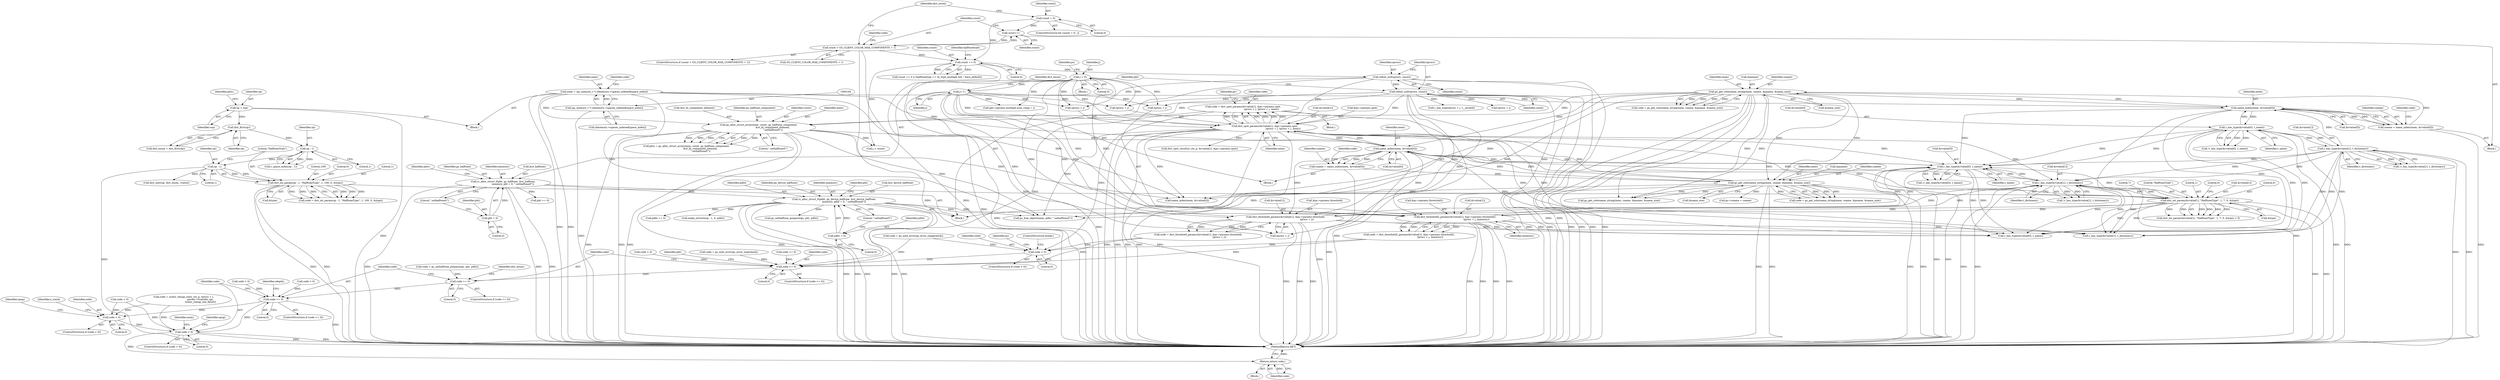 digraph "1_ghostscript_f5c7555c30393e64ec1f5ab0dfae5b55b3b3fc78@integer" {
"1000531" [label="(Call,code = dict_spot_params(&rvalue[1], &pc->params.spot,\n                                                sprocs + j, tprocs + j, mem))"];
"1000533" [label="(Call,dict_spot_params(&rvalue[1], &pc->params.spot,\n                                                sprocs + j, tprocs + j, mem))"];
"1000455" [label="(Call,name_index(mem, &rvalue[0]))"];
"1000277" [label="(Call,gs_get_colorname_string(mem, cname, &pname, &name_size))"];
"1000269" [label="(Call,name_index(mem, &rvalue[0]))"];
"1000191" [label="(Call,mem = (gs_memory_t *) idmemory->spaces_indexed[space_index])"];
"1000193" [label="(Call,(gs_memory_t *) idmemory->spaces_indexed[space_index])"];
"1000251" [label="(Call,r_has_type(&rvalue[0], t_name))"];
"1000260" [label="(Call,r_has_type(&rvalue[1], t_dictionary))"];
"1000267" [label="(Call,cname = name_index(mem, &rvalue[0]))"];
"1000463" [label="(Call,gs_get_colorname_string(mem, cname, &pname, &name_size))"];
"1000453" [label="(Call,cname = name_index(mem, &rvalue[0]))"];
"1000368" [label="(Call,gs_alloc_struct_array(mem, count, gs_halftone_component,\n                                     &st_ht_component_element,\n                                     \".sethalftone5\"))"];
"1000353" [label="(Call,refset_null(tprocs, count))"];
"1000350" [label="(Call,refset_null(sprocs, count))"];
"1000330" [label="(Call,count == 0)"];
"1000234" [label="(Call,count = 0)"];
"1000317" [label="(Call,count > GS_CLIENT_COLOR_MAX_COMPONENTS + 1)"];
"1000314" [label="(Call,count++)"];
"1000437" [label="(Call,r_has_type(&rvalue[0], t_name))"];
"1000446" [label="(Call,r_has_type(&rvalue[1], t_dictionary))"];
"1000594" [label="(Call,dict_threshold2_params(&rvalue[1], &pc->params.threshold2,\n                                                        tprocs + j, imemory))"];
"1000503" [label="(Call,dict_int_param(&rvalue[1], \"HalftoneType\", 1, 7, 0, &type))"];
"1000202" [label="(Call,dict_int_param(op - 1, \"HalftoneType\", 1, 100, 0, &type))"];
"1000203" [label="(Call,op - 1)"];
"1000188" [label="(Call,op - 1)"];
"1000168" [label="(Call,dict_first(op))"];
"1000129" [label="(Call,op = osp)"];
"1000622" [label="(Call,j++)"];
"1000416" [label="(Call,j = 0)"];
"1000375" [label="(Call,rc_alloc_struct_0(pdht, gx_device_halftone, &st_device_halftone,\n                          imemory, pdht = 0, \".sethalftone5\"))"];
"1000381" [label="(Call,pdht = 0)"];
"1000356" [label="(Call,rc_alloc_struct_0(pht, gs_halftone, &st_halftone,\n                          imemory, pht = 0, \".sethalftone5\"))"];
"1000362" [label="(Call,pht = 0)"];
"1000571" [label="(Call,dict_threshold_params(&rvalue[1], &pc->params.threshold,\n                                                        tprocs + j))"];
"1000616" [label="(Call,code < 0)"];
"1000625" [label="(Call,code >= 0)"];
"1000668" [label="(Call,code >= 0)"];
"1000773" [label="(Call,code >= 0)"];
"1000965" [label="(Call,code < 0)"];
"1000995" [label="(Call,code < 0)"];
"1001011" [label="(Return,return code;)"];
"1000365" [label="(Literal,\".sethalftone5\")"];
"1000189" [label="(Identifier,op)"];
"1000265" [label="(Identifier,t_dictionary)"];
"1000382" [label="(Identifier,pdht)"];
"1000667" [label="(ControlStructure,if (code >= 0))"];
"1000453" [label="(Call,cname = name_index(mem, &rvalue[0]))"];
"1000753" [label="(Call,dict_spot_results(i_ctx_p, &rvalue[1], &pc->params.spot))"];
"1000834" [label="(Call,j < count)"];
"1000509" [label="(Literal,1)"];
"1000464" [label="(Identifier,mem)"];
"1000235" [label="(Identifier,count)"];
"1000547" [label="(Call,tprocs + j)"];
"1000533" [label="(Call,dict_spot_params(&rvalue[1], &pc->params.spot,\n                                                sprocs + j, tprocs + j, mem))"];
"1000371" [label="(Identifier,gs_halftone_component)"];
"1000595" [label="(Call,&rvalue[1])"];
"1000375" [label="(Call,rc_alloc_struct_0(pdht, gx_device_halftone, &st_device_halftone,\n                          imemory, pdht = 0, \".sethalftone5\"))"];
"1000661" [label="(Call,code = gs_sethalftone_prepare(igs, pht, pdht))"];
"1000127" [label="(Block,)"];
"1000451" [label="(Identifier,t_dictionary)"];
"1000622" [label="(Call,j++)"];
"1000207" [label="(Literal,1)"];
"1000362" [label="(Call,pht = 0)"];
"1000363" [label="(Identifier,pht)"];
"1000514" [label="(Literal,0)"];
"1000191" [label="(Call,mem = (gs_memory_t *) idmemory->spaces_indexed[space_index])"];
"1000582" [label="(Call,tprocs + j)"];
"1000376" [label="(Identifier,pdht)"];
"1000994" [label="(ControlStructure,if (code < 0))"];
"1000694" [label="(Call,r_has_type(&rvalue[0], t_name))"];
"1000487" [label="(Call,pc->cname = cname)"];
"1000187" [label="(Call,r_space_index(op - 1))"];
"1000131" [label="(Identifier,osp)"];
"1000383" [label="(Literal,0)"];
"1000377" [label="(Identifier,gx_device_halftone)"];
"1000352" [label="(Identifier,count)"];
"1000532" [label="(Identifier,code)"];
"1000594" [label="(Call,dict_threshold2_params(&rvalue[1], &pc->params.threshold2,\n                                                        tprocs + j, imemory))"];
"1000415" [label="(Block,)"];
"1000271" [label="(Call,&rvalue[0])"];
"1000330" [label="(Call,count == 0)"];
"1000436" [label="(Call,!r_has_type(&rvalue[0], t_name))"];
"1000608" [label="(Identifier,imemory)"];
"1000712" [label="(Call,name_index(mem, &rvalue[0]))"];
"1000314" [label="(Call,count++)"];
"1000703" [label="(Call,r_has_type(&rvalue[1], t_dictionary))"];
"1000188" [label="(Call,op - 1)"];
"1000615" [label="(ControlStructure,if (code < 0))"];
"1000361" [label="(Identifier,imemory)"];
"1000206" [label="(Literal,\"HalftoneType\")"];
"1000625" [label="(Call,code >= 0)"];
"1000466" [label="(Call,&pname)"];
"1000418" [label="(Literal,0)"];
"1000437" [label="(Call,r_has_type(&rvalue[0], t_name))"];
"1000277" [label="(Call,gs_get_colorname_string(mem, cname, &pname, &name_size))"];
"1000605" [label="(Call,tprocs + j)"];
"1000502" [label="(Call,dict_int_param(&rvalue[1], \"HalftoneType\", 1, 7, 0, &type) < 0)"];
"1000504" [label="(Call,&rvalue[1])"];
"1000455" [label="(Call,name_index(mem, &rvalue[0]))"];
"1000965" [label="(Call,code < 0)"];
"1000454" [label="(Identifier,cname)"];
"1000204" [label="(Identifier,op)"];
"1000359" [label="(Call,&st_halftone)"];
"1000461" [label="(Call,code = gs_get_colorname_string(mem, cname, &pname, &name_size))"];
"1000356" [label="(Call,rc_alloc_struct_0(pht, gs_halftone, &st_halftone,\n                          imemory, pht = 0, \".sethalftone5\"))"];
"1000995" [label="(Call,code < 0)"];
"1000275" [label="(Call,code = gs_get_colorname_string(mem, cname, &pname, &name_size))"];
"1000569" [label="(Call,code = dict_threshold_params(&rvalue[1], &pc->params.threshold,\n                                                        tprocs + j))"];
"1000354" [label="(Identifier,tprocs)"];
"1000205" [label="(Literal,1)"];
"1000256" [label="(Identifier,t_name)"];
"1000236" [label="(Literal,0)"];
"1000996" [label="(Identifier,code)"];
"1000319" [label="(Call,GS_CLIENT_COLOR_MAX_COMPONENTS + 1)"];
"1000766" [label="(Call,code < 0)"];
"1000422" [label="(Block,)"];
"1000774" [label="(Identifier,code)"];
"1000531" [label="(Call,code = dict_spot_params(&rvalue[1], &pc->params.spot,\n                                                sprocs + j, tprocs + j, mem))"];
"1000623" [label="(Identifier,j)"];
"1000370" [label="(Identifier,count)"];
"1001000" [label="(Identifier,mem)"];
"1000200" [label="(Call,code = dict_int_param(op - 1, \"HalftoneType\", 1, 100, 0, &type))"];
"1000366" [label="(Call,phtc = gs_alloc_struct_array(mem, count, gs_halftone_component,\n                                     &st_ht_component_element,\n                                     \".sethalftone5\"))"];
"1000550" [label="(Identifier,mem)"];
"1000998" [label="(Block,)"];
"1000259" [label="(Call,!r_has_type(&rvalue[1], t_dictionary))"];
"1001011" [label="(Return,return code;)"];
"1000353" [label="(Call,refset_null(tprocs, count))"];
"1000618" [label="(Literal,0)"];
"1000964" [label="(ControlStructure,if (code < 0))"];
"1000617" [label="(Identifier,code)"];
"1000280" [label="(Call,&pname)"];
"1000772" [label="(ControlStructure,if (code >= 0))"];
"1000201" [label="(Identifier,code)"];
"1000669" [label="(Identifier,code)"];
"1000234" [label="(Call,count = 0)"];
"1000209" [label="(Literal,0)"];
"1000351" [label="(Identifier,sprocs)"];
"1000357" [label="(Identifier,pht)"];
"1000329" [label="(Call,count == 0 || (halftonetype == ht_type_multiple && ! have_default))"];
"1000169" [label="(Identifier,op)"];
"1000992" [label="(Identifier,npop)"];
"1000947" [label="(Call,code = zcolor_remap_one(i_ctx_p, tprocs + j,\n                                            porder->transfer, igs,\n                                            zcolor_remap_one_finish))"];
"1000438" [label="(Call,&rvalue[0])"];
"1000446" [label="(Call,r_has_type(&rvalue[1], t_dictionary))"];
"1000417" [label="(Identifier,j)"];
"1000324" [label="(Identifier,code)"];
"1000268" [label="(Identifier,cname)"];
"1000130" [label="(Identifier,op)"];
"1000571" [label="(Call,dict_threshold_params(&rvalue[1], &pc->params.threshold,\n                                                        tprocs + j))"];
"1000967" [label="(Literal,0)"];
"1001024" [label="(MethodReturn,RET)"];
"1000463" [label="(Call,gs_get_colorname_string(mem, cname, &pname, &name_size))"];
"1000368" [label="(Call,gs_alloc_struct_array(mem, count, gs_halftone_component,\n                                     &st_ht_component_element,\n                                     \".sethalftone5\"))"];
"1000279" [label="(Identifier,cname)"];
"1000355" [label="(Identifier,count)"];
"1000663" [label="(Call,gs_sethalftone_prepare(igs, pht, pdht))"];
"1000332" [label="(Literal,0)"];
"1000315" [label="(Identifier,count)"];
"1000237" [label="(Block,)"];
"1000616" [label="(Call,code < 0)"];
"1000166" [label="(Call,dict_enum = dict_first(op))"];
"1000599" [label="(Call,&pc->params.threshold2)"];
"1000631" [label="(Identifier,pht)"];
"1000270" [label="(Identifier,mem)"];
"1000380" [label="(Identifier,imemory)"];
"1001012" [label="(Identifier,code)"];
"1000966" [label="(Identifier,code)"];
"1000193" [label="(Call,(gs_memory_t *) idmemory->spaces_indexed[space_index])"];
"1000276" [label="(Identifier,code)"];
"1000511" [label="(Literal,0)"];
"1000387" [label="(Call,pht == 0)"];
"1000129" [label="(Call,op = osp)"];
"1000190" [label="(Literal,1)"];
"1000516" [label="(Call,code = gs_note_error(gs_error_typecheck))"];
"1000208" [label="(Literal,100)"];
"1000457" [label="(Call,&rvalue[0])"];
"1000627" [label="(Literal,0)"];
"1000406" [label="(Call,code >= 0)"];
"1000779" [label="(Identifier,odepth)"];
"1000241" [label="(Identifier,dict_enum)"];
"1000510" [label="(Literal,7)"];
"1000997" [label="(Literal,0)"];
"1000626" [label="(Identifier,code)"];
"1000335" [label="(Identifier,halftonetype)"];
"1000192" [label="(Identifier,mem)"];
"1000195" [label="(Call,idmemory->spaces_indexed[space_index])"];
"1000210" [label="(Call,&type)"];
"1000670" [label="(Literal,0)"];
"1000317" [label="(Call,count > GS_CLIENT_COLOR_MAX_COMPONENTS + 1)"];
"1000442" [label="(Identifier,t_name)"];
"1000673" [label="(Identifier,dict_enum)"];
"1000364" [label="(Literal,0)"];
"1000576" [label="(Call,&pc->params.threshold)"];
"1000203" [label="(Call,op - 1)"];
"1000252" [label="(Call,&rvalue[0])"];
"1000233" [label="(ControlStructure,for (count = 0; ;))"];
"1000462" [label="(Identifier,code)"];
"1000720" [label="(Call,gs_get_colorname_string(mem, cname, &pname, &name_size))"];
"1000316" [label="(ControlStructure,if (count > GS_CLIENT_COLOR_MAX_COMPONENTS + 1))"];
"1000202" [label="(Call,dict_int_param(op - 1, \"HalftoneType\", 1, 100, 0, &type))"];
"1000624" [label="(ControlStructure,if (code >= 0))"];
"1000468" [label="(Call,&name_size)"];
"1000643" [label="(Call,pht->params.multiple.num_comp = j)"];
"1000619" [label="(ControlStructure,break;)"];
"1000937" [label="(Call,r_has_type(tprocs + j, t__invalid))"];
"1000420" [label="(Identifier,pc)"];
"1000503" [label="(Call,dict_int_param(&rvalue[1], \"HalftoneType\", 1, 7, 0, &type))"];
"1000773" [label="(Call,code >= 0)"];
"1000556" [label="(Identifier,pc)"];
"1000456" [label="(Identifier,mem)"];
"1000471" [label="(Call,code < 0)"];
"1000930" [label="(Call,code < 0)"];
"1000394" [label="(Call,pdht == 0)"];
"1000267" [label="(Call,cname = name_index(mem, &rvalue[0]))"];
"1000465" [label="(Identifier,cname)"];
"1000775" [label="(Literal,0)"];
"1000278" [label="(Identifier,mem)"];
"1000347" [label="(Block,)"];
"1000242" [label="(Call,dict_next(op, dict_enum, rvalue))"];
"1000251" [label="(Call,r_has_type(&rvalue[0], t_name))"];
"1000447" [label="(Call,&rvalue[1])"];
"1000525" [label="(Call,code = gs_note_error(gs_error_rangecheck))"];
"1000369" [label="(Identifier,mem)"];
"1000938" [label="(Call,tprocs + j)"];
"1000512" [label="(Call,&type)"];
"1000534" [label="(Call,&rvalue[1])"];
"1000999" [label="(Call,gs_free_object(mem, pdht, \".sethalftone5\"))"];
"1000135" [label="(Identifier,phtc)"];
"1000668" [label="(Call,code >= 0)"];
"1000260" [label="(Call,r_has_type(&rvalue[1], t_dictionary))"];
"1000427" [label="(Identifier,dict_enum)"];
"1000821" [label="(Call,make_istruct(esp - 1, 0, pdht))"];
"1000168" [label="(Call,dict_first(op))"];
"1000388" [label="(Identifier,pht)"];
"1000318" [label="(Identifier,count)"];
"1000621" [label="(Identifier,pc)"];
"1000728" [label="(Call,code < 0)"];
"1000269" [label="(Call,name_index(mem, &rvalue[0]))"];
"1000367" [label="(Identifier,phtc)"];
"1000282" [label="(Call,&name_size)"];
"1000350" [label="(Call,refset_null(sprocs, count))"];
"1000544" [label="(Call,sprocs + j)"];
"1000592" [label="(Call,code = dict_threshold2_params(&rvalue[1], &pc->params.threshold2,\n                                                        tprocs + j, imemory))"];
"1000378" [label="(Call,&st_device_halftone)"];
"1000358" [label="(Identifier,gs_halftone)"];
"1000372" [label="(Call,&st_ht_component_element)"];
"1000538" [label="(Call,&pc->params.spot)"];
"1000445" [label="(Call,!r_has_type(&rvalue[1], t_dictionary))"];
"1000261" [label="(Call,&rvalue[1])"];
"1000381" [label="(Call,pdht = 0)"];
"1000384" [label="(Literal,\".sethalftone5\")"];
"1000250" [label="(Call,!r_has_type(&rvalue[0], t_name))"];
"1000523" [label="(Block,)"];
"1000508" [label="(Literal,\"HalftoneType\")"];
"1000331" [label="(Identifier,count)"];
"1000572" [label="(Call,&rvalue[1])"];
"1000416" [label="(Call,j = 0)"];
"1001014" [label="(Identifier,npop)"];
"1000971" [label="(Identifier,o_stack)"];
"1000374" [label="(Literal,\".sethalftone5\")"];
"1000531" -> "1000523"  [label="AST: "];
"1000531" -> "1000533"  [label="CFG: "];
"1000532" -> "1000531"  [label="AST: "];
"1000533" -> "1000531"  [label="AST: "];
"1000556" -> "1000531"  [label="CFG: "];
"1000531" -> "1001024"  [label="DDG: "];
"1000533" -> "1000531"  [label="DDG: "];
"1000533" -> "1000531"  [label="DDG: "];
"1000533" -> "1000531"  [label="DDG: "];
"1000533" -> "1000531"  [label="DDG: "];
"1000533" -> "1000531"  [label="DDG: "];
"1000531" -> "1000616"  [label="DDG: "];
"1000531" -> "1000625"  [label="DDG: "];
"1000533" -> "1000550"  [label="CFG: "];
"1000534" -> "1000533"  [label="AST: "];
"1000538" -> "1000533"  [label="AST: "];
"1000544" -> "1000533"  [label="AST: "];
"1000547" -> "1000533"  [label="AST: "];
"1000550" -> "1000533"  [label="AST: "];
"1000533" -> "1001024"  [label="DDG: "];
"1000533" -> "1001024"  [label="DDG: "];
"1000533" -> "1001024"  [label="DDG: "];
"1000533" -> "1001024"  [label="DDG: "];
"1000533" -> "1001024"  [label="DDG: "];
"1000533" -> "1000437"  [label="DDG: "];
"1000533" -> "1000446"  [label="DDG: "];
"1000533" -> "1000455"  [label="DDG: "];
"1000455" -> "1000533"  [label="DDG: "];
"1000503" -> "1000533"  [label="DDG: "];
"1000350" -> "1000533"  [label="DDG: "];
"1000622" -> "1000533"  [label="DDG: "];
"1000416" -> "1000533"  [label="DDG: "];
"1000353" -> "1000533"  [label="DDG: "];
"1000463" -> "1000533"  [label="DDG: "];
"1000533" -> "1000694"  [label="DDG: "];
"1000533" -> "1000703"  [label="DDG: "];
"1000533" -> "1000712"  [label="DDG: "];
"1000533" -> "1000753"  [label="DDG: "];
"1000533" -> "1000999"  [label="DDG: "];
"1000455" -> "1000453"  [label="AST: "];
"1000455" -> "1000457"  [label="CFG: "];
"1000456" -> "1000455"  [label="AST: "];
"1000457" -> "1000455"  [label="AST: "];
"1000453" -> "1000455"  [label="CFG: "];
"1000455" -> "1001024"  [label="DDG: "];
"1000455" -> "1000437"  [label="DDG: "];
"1000455" -> "1000453"  [label="DDG: "];
"1000455" -> "1000453"  [label="DDG: "];
"1000277" -> "1000455"  [label="DDG: "];
"1000463" -> "1000455"  [label="DDG: "];
"1000191" -> "1000455"  [label="DDG: "];
"1000368" -> "1000455"  [label="DDG: "];
"1000437" -> "1000455"  [label="DDG: "];
"1000446" -> "1000455"  [label="DDG: "];
"1000455" -> "1000463"  [label="DDG: "];
"1000455" -> "1000503"  [label="DDG: "];
"1000455" -> "1000571"  [label="DDG: "];
"1000455" -> "1000594"  [label="DDG: "];
"1000455" -> "1000694"  [label="DDG: "];
"1000277" -> "1000275"  [label="AST: "];
"1000277" -> "1000282"  [label="CFG: "];
"1000278" -> "1000277"  [label="AST: "];
"1000279" -> "1000277"  [label="AST: "];
"1000280" -> "1000277"  [label="AST: "];
"1000282" -> "1000277"  [label="AST: "];
"1000275" -> "1000277"  [label="CFG: "];
"1000277" -> "1001024"  [label="DDG: "];
"1000277" -> "1001024"  [label="DDG: "];
"1000277" -> "1001024"  [label="DDG: "];
"1000277" -> "1001024"  [label="DDG: "];
"1000277" -> "1000269"  [label="DDG: "];
"1000277" -> "1000275"  [label="DDG: "];
"1000277" -> "1000275"  [label="DDG: "];
"1000277" -> "1000275"  [label="DDG: "];
"1000277" -> "1000275"  [label="DDG: "];
"1000269" -> "1000277"  [label="DDG: "];
"1000267" -> "1000277"  [label="DDG: "];
"1000277" -> "1000368"  [label="DDG: "];
"1000277" -> "1000463"  [label="DDG: "];
"1000277" -> "1000463"  [label="DDG: "];
"1000277" -> "1000712"  [label="DDG: "];
"1000277" -> "1000720"  [label="DDG: "];
"1000277" -> "1000720"  [label="DDG: "];
"1000277" -> "1000999"  [label="DDG: "];
"1000269" -> "1000267"  [label="AST: "];
"1000269" -> "1000271"  [label="CFG: "];
"1000270" -> "1000269"  [label="AST: "];
"1000271" -> "1000269"  [label="AST: "];
"1000267" -> "1000269"  [label="CFG: "];
"1000269" -> "1001024"  [label="DDG: "];
"1000269" -> "1000251"  [label="DDG: "];
"1000269" -> "1000267"  [label="DDG: "];
"1000269" -> "1000267"  [label="DDG: "];
"1000191" -> "1000269"  [label="DDG: "];
"1000251" -> "1000269"  [label="DDG: "];
"1000260" -> "1000269"  [label="DDG: "];
"1000269" -> "1000437"  [label="DDG: "];
"1000269" -> "1000694"  [label="DDG: "];
"1000191" -> "1000127"  [label="AST: "];
"1000191" -> "1000193"  [label="CFG: "];
"1000192" -> "1000191"  [label="AST: "];
"1000193" -> "1000191"  [label="AST: "];
"1000201" -> "1000191"  [label="CFG: "];
"1000191" -> "1001024"  [label="DDG: "];
"1000191" -> "1001024"  [label="DDG: "];
"1000193" -> "1000191"  [label="DDG: "];
"1000191" -> "1000368"  [label="DDG: "];
"1000191" -> "1000712"  [label="DDG: "];
"1000191" -> "1000999"  [label="DDG: "];
"1000193" -> "1000195"  [label="CFG: "];
"1000194" -> "1000193"  [label="AST: "];
"1000195" -> "1000193"  [label="AST: "];
"1000193" -> "1001024"  [label="DDG: "];
"1000251" -> "1000250"  [label="AST: "];
"1000251" -> "1000256"  [label="CFG: "];
"1000252" -> "1000251"  [label="AST: "];
"1000256" -> "1000251"  [label="AST: "];
"1000250" -> "1000251"  [label="CFG: "];
"1000251" -> "1001024"  [label="DDG: "];
"1000251" -> "1001024"  [label="DDG: "];
"1000251" -> "1000250"  [label="DDG: "];
"1000251" -> "1000250"  [label="DDG: "];
"1000260" -> "1000251"  [label="DDG: "];
"1000251" -> "1000260"  [label="DDG: "];
"1000251" -> "1000437"  [label="DDG: "];
"1000251" -> "1000437"  [label="DDG: "];
"1000251" -> "1000694"  [label="DDG: "];
"1000251" -> "1000694"  [label="DDG: "];
"1000260" -> "1000259"  [label="AST: "];
"1000260" -> "1000265"  [label="CFG: "];
"1000261" -> "1000260"  [label="AST: "];
"1000265" -> "1000260"  [label="AST: "];
"1000259" -> "1000260"  [label="CFG: "];
"1000260" -> "1001024"  [label="DDG: "];
"1000260" -> "1001024"  [label="DDG: "];
"1000260" -> "1000259"  [label="DDG: "];
"1000260" -> "1000259"  [label="DDG: "];
"1000260" -> "1000437"  [label="DDG: "];
"1000260" -> "1000446"  [label="DDG: "];
"1000260" -> "1000446"  [label="DDG: "];
"1000260" -> "1000694"  [label="DDG: "];
"1000260" -> "1000703"  [label="DDG: "];
"1000260" -> "1000703"  [label="DDG: "];
"1000267" -> "1000237"  [label="AST: "];
"1000268" -> "1000267"  [label="AST: "];
"1000276" -> "1000267"  [label="CFG: "];
"1000267" -> "1001024"  [label="DDG: "];
"1000463" -> "1000461"  [label="AST: "];
"1000463" -> "1000468"  [label="CFG: "];
"1000464" -> "1000463"  [label="AST: "];
"1000465" -> "1000463"  [label="AST: "];
"1000466" -> "1000463"  [label="AST: "];
"1000468" -> "1000463"  [label="AST: "];
"1000461" -> "1000463"  [label="CFG: "];
"1000463" -> "1001024"  [label="DDG: "];
"1000463" -> "1001024"  [label="DDG: "];
"1000463" -> "1001024"  [label="DDG: "];
"1000463" -> "1001024"  [label="DDG: "];
"1000463" -> "1000461"  [label="DDG: "];
"1000463" -> "1000461"  [label="DDG: "];
"1000463" -> "1000461"  [label="DDG: "];
"1000463" -> "1000461"  [label="DDG: "];
"1000453" -> "1000463"  [label="DDG: "];
"1000463" -> "1000487"  [label="DDG: "];
"1000463" -> "1000712"  [label="DDG: "];
"1000463" -> "1000720"  [label="DDG: "];
"1000463" -> "1000720"  [label="DDG: "];
"1000463" -> "1000999"  [label="DDG: "];
"1000453" -> "1000422"  [label="AST: "];
"1000454" -> "1000453"  [label="AST: "];
"1000462" -> "1000453"  [label="CFG: "];
"1000453" -> "1001024"  [label="DDG: "];
"1000368" -> "1000366"  [label="AST: "];
"1000368" -> "1000374"  [label="CFG: "];
"1000369" -> "1000368"  [label="AST: "];
"1000370" -> "1000368"  [label="AST: "];
"1000371" -> "1000368"  [label="AST: "];
"1000372" -> "1000368"  [label="AST: "];
"1000374" -> "1000368"  [label="AST: "];
"1000366" -> "1000368"  [label="CFG: "];
"1000368" -> "1001024"  [label="DDG: "];
"1000368" -> "1001024"  [label="DDG: "];
"1000368" -> "1001024"  [label="DDG: "];
"1000368" -> "1001024"  [label="DDG: "];
"1000368" -> "1000366"  [label="DDG: "];
"1000368" -> "1000366"  [label="DDG: "];
"1000368" -> "1000366"  [label="DDG: "];
"1000368" -> "1000366"  [label="DDG: "];
"1000368" -> "1000366"  [label="DDG: "];
"1000353" -> "1000368"  [label="DDG: "];
"1000368" -> "1000712"  [label="DDG: "];
"1000368" -> "1000834"  [label="DDG: "];
"1000368" -> "1000999"  [label="DDG: "];
"1000353" -> "1000347"  [label="AST: "];
"1000353" -> "1000355"  [label="CFG: "];
"1000354" -> "1000353"  [label="AST: "];
"1000355" -> "1000353"  [label="AST: "];
"1000357" -> "1000353"  [label="CFG: "];
"1000353" -> "1001024"  [label="DDG: "];
"1000353" -> "1001024"  [label="DDG: "];
"1000350" -> "1000353"  [label="DDG: "];
"1000353" -> "1000547"  [label="DDG: "];
"1000353" -> "1000571"  [label="DDG: "];
"1000353" -> "1000582"  [label="DDG: "];
"1000353" -> "1000594"  [label="DDG: "];
"1000353" -> "1000605"  [label="DDG: "];
"1000353" -> "1000937"  [label="DDG: "];
"1000353" -> "1000938"  [label="DDG: "];
"1000350" -> "1000347"  [label="AST: "];
"1000350" -> "1000352"  [label="CFG: "];
"1000351" -> "1000350"  [label="AST: "];
"1000352" -> "1000350"  [label="AST: "];
"1000354" -> "1000350"  [label="CFG: "];
"1000350" -> "1001024"  [label="DDG: "];
"1000350" -> "1001024"  [label="DDG: "];
"1000330" -> "1000350"  [label="DDG: "];
"1000350" -> "1000544"  [label="DDG: "];
"1000330" -> "1000329"  [label="AST: "];
"1000330" -> "1000332"  [label="CFG: "];
"1000331" -> "1000330"  [label="AST: "];
"1000332" -> "1000330"  [label="AST: "];
"1000335" -> "1000330"  [label="CFG: "];
"1000329" -> "1000330"  [label="CFG: "];
"1000330" -> "1001024"  [label="DDG: "];
"1000330" -> "1000329"  [label="DDG: "];
"1000330" -> "1000329"  [label="DDG: "];
"1000234" -> "1000330"  [label="DDG: "];
"1000317" -> "1000330"  [label="DDG: "];
"1000330" -> "1000834"  [label="DDG: "];
"1000234" -> "1000233"  [label="AST: "];
"1000234" -> "1000236"  [label="CFG: "];
"1000235" -> "1000234"  [label="AST: "];
"1000236" -> "1000234"  [label="AST: "];
"1000241" -> "1000234"  [label="CFG: "];
"1000234" -> "1000314"  [label="DDG: "];
"1000317" -> "1000316"  [label="AST: "];
"1000317" -> "1000319"  [label="CFG: "];
"1000318" -> "1000317"  [label="AST: "];
"1000319" -> "1000317"  [label="AST: "];
"1000241" -> "1000317"  [label="CFG: "];
"1000324" -> "1000317"  [label="CFG: "];
"1000317" -> "1001024"  [label="DDG: "];
"1000317" -> "1001024"  [label="DDG: "];
"1000317" -> "1000314"  [label="DDG: "];
"1000314" -> "1000317"  [label="DDG: "];
"1000314" -> "1000237"  [label="AST: "];
"1000314" -> "1000315"  [label="CFG: "];
"1000315" -> "1000314"  [label="AST: "];
"1000318" -> "1000314"  [label="CFG: "];
"1000437" -> "1000436"  [label="AST: "];
"1000437" -> "1000442"  [label="CFG: "];
"1000438" -> "1000437"  [label="AST: "];
"1000442" -> "1000437"  [label="AST: "];
"1000436" -> "1000437"  [label="CFG: "];
"1000437" -> "1001024"  [label="DDG: "];
"1000437" -> "1001024"  [label="DDG: "];
"1000437" -> "1000436"  [label="DDG: "];
"1000437" -> "1000436"  [label="DDG: "];
"1000446" -> "1000437"  [label="DDG: "];
"1000571" -> "1000437"  [label="DDG: "];
"1000503" -> "1000437"  [label="DDG: "];
"1000594" -> "1000437"  [label="DDG: "];
"1000437" -> "1000446"  [label="DDG: "];
"1000437" -> "1000694"  [label="DDG: "];
"1000437" -> "1000694"  [label="DDG: "];
"1000446" -> "1000445"  [label="AST: "];
"1000446" -> "1000451"  [label="CFG: "];
"1000447" -> "1000446"  [label="AST: "];
"1000451" -> "1000446"  [label="AST: "];
"1000445" -> "1000446"  [label="CFG: "];
"1000446" -> "1001024"  [label="DDG: "];
"1000446" -> "1001024"  [label="DDG: "];
"1000446" -> "1000445"  [label="DDG: "];
"1000446" -> "1000445"  [label="DDG: "];
"1000594" -> "1000446"  [label="DDG: "];
"1000571" -> "1000446"  [label="DDG: "];
"1000503" -> "1000446"  [label="DDG: "];
"1000446" -> "1000503"  [label="DDG: "];
"1000446" -> "1000694"  [label="DDG: "];
"1000446" -> "1000703"  [label="DDG: "];
"1000446" -> "1000703"  [label="DDG: "];
"1000594" -> "1000592"  [label="AST: "];
"1000594" -> "1000608"  [label="CFG: "];
"1000595" -> "1000594"  [label="AST: "];
"1000599" -> "1000594"  [label="AST: "];
"1000605" -> "1000594"  [label="AST: "];
"1000608" -> "1000594"  [label="AST: "];
"1000592" -> "1000594"  [label="CFG: "];
"1000594" -> "1001024"  [label="DDG: "];
"1000594" -> "1001024"  [label="DDG: "];
"1000594" -> "1001024"  [label="DDG: "];
"1000594" -> "1001024"  [label="DDG: "];
"1000594" -> "1000592"  [label="DDG: "];
"1000594" -> "1000592"  [label="DDG: "];
"1000594" -> "1000592"  [label="DDG: "];
"1000594" -> "1000592"  [label="DDG: "];
"1000503" -> "1000594"  [label="DDG: "];
"1000622" -> "1000594"  [label="DDG: "];
"1000416" -> "1000594"  [label="DDG: "];
"1000375" -> "1000594"  [label="DDG: "];
"1000594" -> "1000694"  [label="DDG: "];
"1000594" -> "1000703"  [label="DDG: "];
"1000503" -> "1000502"  [label="AST: "];
"1000503" -> "1000512"  [label="CFG: "];
"1000504" -> "1000503"  [label="AST: "];
"1000508" -> "1000503"  [label="AST: "];
"1000509" -> "1000503"  [label="AST: "];
"1000510" -> "1000503"  [label="AST: "];
"1000511" -> "1000503"  [label="AST: "];
"1000512" -> "1000503"  [label="AST: "];
"1000514" -> "1000503"  [label="CFG: "];
"1000503" -> "1001024"  [label="DDG: "];
"1000503" -> "1001024"  [label="DDG: "];
"1000503" -> "1000502"  [label="DDG: "];
"1000503" -> "1000502"  [label="DDG: "];
"1000503" -> "1000502"  [label="DDG: "];
"1000503" -> "1000502"  [label="DDG: "];
"1000503" -> "1000502"  [label="DDG: "];
"1000503" -> "1000502"  [label="DDG: "];
"1000202" -> "1000503"  [label="DDG: "];
"1000503" -> "1000571"  [label="DDG: "];
"1000503" -> "1000694"  [label="DDG: "];
"1000503" -> "1000703"  [label="DDG: "];
"1000202" -> "1000200"  [label="AST: "];
"1000202" -> "1000210"  [label="CFG: "];
"1000203" -> "1000202"  [label="AST: "];
"1000206" -> "1000202"  [label="AST: "];
"1000207" -> "1000202"  [label="AST: "];
"1000208" -> "1000202"  [label="AST: "];
"1000209" -> "1000202"  [label="AST: "];
"1000210" -> "1000202"  [label="AST: "];
"1000200" -> "1000202"  [label="CFG: "];
"1000202" -> "1001024"  [label="DDG: "];
"1000202" -> "1001024"  [label="DDG: "];
"1000202" -> "1000200"  [label="DDG: "];
"1000202" -> "1000200"  [label="DDG: "];
"1000202" -> "1000200"  [label="DDG: "];
"1000202" -> "1000200"  [label="DDG: "];
"1000202" -> "1000200"  [label="DDG: "];
"1000202" -> "1000200"  [label="DDG: "];
"1000203" -> "1000202"  [label="DDG: "];
"1000203" -> "1000202"  [label="DDG: "];
"1000203" -> "1000205"  [label="CFG: "];
"1000204" -> "1000203"  [label="AST: "];
"1000205" -> "1000203"  [label="AST: "];
"1000206" -> "1000203"  [label="CFG: "];
"1000203" -> "1001024"  [label="DDG: "];
"1000188" -> "1000203"  [label="DDG: "];
"1000203" -> "1000242"  [label="DDG: "];
"1000188" -> "1000187"  [label="AST: "];
"1000188" -> "1000190"  [label="CFG: "];
"1000189" -> "1000188"  [label="AST: "];
"1000190" -> "1000188"  [label="AST: "];
"1000187" -> "1000188"  [label="CFG: "];
"1000188" -> "1000187"  [label="DDG: "];
"1000188" -> "1000187"  [label="DDG: "];
"1000168" -> "1000188"  [label="DDG: "];
"1000168" -> "1000166"  [label="AST: "];
"1000168" -> "1000169"  [label="CFG: "];
"1000169" -> "1000168"  [label="AST: "];
"1000166" -> "1000168"  [label="CFG: "];
"1000168" -> "1000166"  [label="DDG: "];
"1000129" -> "1000168"  [label="DDG: "];
"1000129" -> "1000127"  [label="AST: "];
"1000129" -> "1000131"  [label="CFG: "];
"1000130" -> "1000129"  [label="AST: "];
"1000131" -> "1000129"  [label="AST: "];
"1000135" -> "1000129"  [label="CFG: "];
"1000129" -> "1001024"  [label="DDG: "];
"1000622" -> "1000422"  [label="AST: "];
"1000622" -> "1000623"  [label="CFG: "];
"1000623" -> "1000622"  [label="AST: "];
"1000427" -> "1000622"  [label="CFG: "];
"1000622" -> "1001024"  [label="DDG: "];
"1000622" -> "1000544"  [label="DDG: "];
"1000622" -> "1000547"  [label="DDG: "];
"1000622" -> "1000571"  [label="DDG: "];
"1000622" -> "1000582"  [label="DDG: "];
"1000622" -> "1000605"  [label="DDG: "];
"1000416" -> "1000622"  [label="DDG: "];
"1000622" -> "1000643"  [label="DDG: "];
"1000416" -> "1000415"  [label="AST: "];
"1000416" -> "1000418"  [label="CFG: "];
"1000417" -> "1000416"  [label="AST: "];
"1000418" -> "1000416"  [label="AST: "];
"1000420" -> "1000416"  [label="CFG: "];
"1000416" -> "1001024"  [label="DDG: "];
"1000416" -> "1000544"  [label="DDG: "];
"1000416" -> "1000547"  [label="DDG: "];
"1000416" -> "1000571"  [label="DDG: "];
"1000416" -> "1000582"  [label="DDG: "];
"1000416" -> "1000605"  [label="DDG: "];
"1000416" -> "1000643"  [label="DDG: "];
"1000375" -> "1000347"  [label="AST: "];
"1000375" -> "1000384"  [label="CFG: "];
"1000376" -> "1000375"  [label="AST: "];
"1000377" -> "1000375"  [label="AST: "];
"1000378" -> "1000375"  [label="AST: "];
"1000380" -> "1000375"  [label="AST: "];
"1000381" -> "1000375"  [label="AST: "];
"1000384" -> "1000375"  [label="AST: "];
"1000388" -> "1000375"  [label="CFG: "];
"1000375" -> "1001024"  [label="DDG: "];
"1000375" -> "1001024"  [label="DDG: "];
"1000375" -> "1001024"  [label="DDG: "];
"1000375" -> "1001024"  [label="DDG: "];
"1000375" -> "1001024"  [label="DDG: "];
"1000381" -> "1000375"  [label="DDG: "];
"1000356" -> "1000375"  [label="DDG: "];
"1000375" -> "1000394"  [label="DDG: "];
"1000375" -> "1000663"  [label="DDG: "];
"1000375" -> "1000821"  [label="DDG: "];
"1000375" -> "1000999"  [label="DDG: "];
"1000381" -> "1000383"  [label="CFG: "];
"1000382" -> "1000381"  [label="AST: "];
"1000383" -> "1000381"  [label="AST: "];
"1000384" -> "1000381"  [label="CFG: "];
"1000356" -> "1000347"  [label="AST: "];
"1000356" -> "1000365"  [label="CFG: "];
"1000357" -> "1000356"  [label="AST: "];
"1000358" -> "1000356"  [label="AST: "];
"1000359" -> "1000356"  [label="AST: "];
"1000361" -> "1000356"  [label="AST: "];
"1000362" -> "1000356"  [label="AST: "];
"1000365" -> "1000356"  [label="AST: "];
"1000367" -> "1000356"  [label="CFG: "];
"1000356" -> "1001024"  [label="DDG: "];
"1000356" -> "1001024"  [label="DDG: "];
"1000356" -> "1001024"  [label="DDG: "];
"1000362" -> "1000356"  [label="DDG: "];
"1000356" -> "1000387"  [label="DDG: "];
"1000362" -> "1000364"  [label="CFG: "];
"1000363" -> "1000362"  [label="AST: "];
"1000364" -> "1000362"  [label="AST: "];
"1000365" -> "1000362"  [label="CFG: "];
"1000571" -> "1000569"  [label="AST: "];
"1000571" -> "1000582"  [label="CFG: "];
"1000572" -> "1000571"  [label="AST: "];
"1000576" -> "1000571"  [label="AST: "];
"1000582" -> "1000571"  [label="AST: "];
"1000569" -> "1000571"  [label="CFG: "];
"1000571" -> "1001024"  [label="DDG: "];
"1000571" -> "1001024"  [label="DDG: "];
"1000571" -> "1001024"  [label="DDG: "];
"1000571" -> "1000569"  [label="DDG: "];
"1000571" -> "1000569"  [label="DDG: "];
"1000571" -> "1000569"  [label="DDG: "];
"1000571" -> "1000694"  [label="DDG: "];
"1000571" -> "1000703"  [label="DDG: "];
"1000616" -> "1000615"  [label="AST: "];
"1000616" -> "1000618"  [label="CFG: "];
"1000617" -> "1000616"  [label="AST: "];
"1000618" -> "1000616"  [label="AST: "];
"1000619" -> "1000616"  [label="CFG: "];
"1000621" -> "1000616"  [label="CFG: "];
"1000525" -> "1000616"  [label="DDG: "];
"1000569" -> "1000616"  [label="DDG: "];
"1000592" -> "1000616"  [label="DDG: "];
"1000616" -> "1000625"  [label="DDG: "];
"1000625" -> "1000624"  [label="AST: "];
"1000625" -> "1000627"  [label="CFG: "];
"1000626" -> "1000625"  [label="AST: "];
"1000627" -> "1000625"  [label="AST: "];
"1000631" -> "1000625"  [label="CFG: "];
"1000669" -> "1000625"  [label="CFG: "];
"1000471" -> "1000625"  [label="DDG: "];
"1000406" -> "1000625"  [label="DDG: "];
"1000525" -> "1000625"  [label="DDG: "];
"1000569" -> "1000625"  [label="DDG: "];
"1000516" -> "1000625"  [label="DDG: "];
"1000592" -> "1000625"  [label="DDG: "];
"1000625" -> "1000668"  [label="DDG: "];
"1000668" -> "1000667"  [label="AST: "];
"1000668" -> "1000670"  [label="CFG: "];
"1000669" -> "1000668"  [label="AST: "];
"1000670" -> "1000668"  [label="AST: "];
"1000673" -> "1000668"  [label="CFG: "];
"1000774" -> "1000668"  [label="CFG: "];
"1000661" -> "1000668"  [label="DDG: "];
"1000668" -> "1000773"  [label="DDG: "];
"1000773" -> "1000772"  [label="AST: "];
"1000773" -> "1000775"  [label="CFG: "];
"1000774" -> "1000773"  [label="AST: "];
"1000775" -> "1000773"  [label="AST: "];
"1000779" -> "1000773"  [label="CFG: "];
"1000996" -> "1000773"  [label="CFG: "];
"1000773" -> "1001024"  [label="DDG: "];
"1000728" -> "1000773"  [label="DDG: "];
"1000766" -> "1000773"  [label="DDG: "];
"1000773" -> "1000965"  [label="DDG: "];
"1000773" -> "1000995"  [label="DDG: "];
"1000965" -> "1000964"  [label="AST: "];
"1000965" -> "1000967"  [label="CFG: "];
"1000966" -> "1000965"  [label="AST: "];
"1000967" -> "1000965"  [label="AST: "];
"1000971" -> "1000965"  [label="CFG: "];
"1000992" -> "1000965"  [label="CFG: "];
"1000947" -> "1000965"  [label="DDG: "];
"1000930" -> "1000965"  [label="DDG: "];
"1000965" -> "1000995"  [label="DDG: "];
"1000995" -> "1000994"  [label="AST: "];
"1000995" -> "1000997"  [label="CFG: "];
"1000996" -> "1000995"  [label="AST: "];
"1000997" -> "1000995"  [label="AST: "];
"1001000" -> "1000995"  [label="CFG: "];
"1001014" -> "1000995"  [label="CFG: "];
"1000995" -> "1001024"  [label="DDG: "];
"1000995" -> "1001024"  [label="DDG: "];
"1000947" -> "1000995"  [label="DDG: "];
"1000930" -> "1000995"  [label="DDG: "];
"1000995" -> "1001011"  [label="DDG: "];
"1001011" -> "1000998"  [label="AST: "];
"1001011" -> "1001012"  [label="CFG: "];
"1001012" -> "1001011"  [label="AST: "];
"1001024" -> "1001011"  [label="CFG: "];
"1001011" -> "1001024"  [label="DDG: "];
"1001012" -> "1001011"  [label="DDG: "];
}
